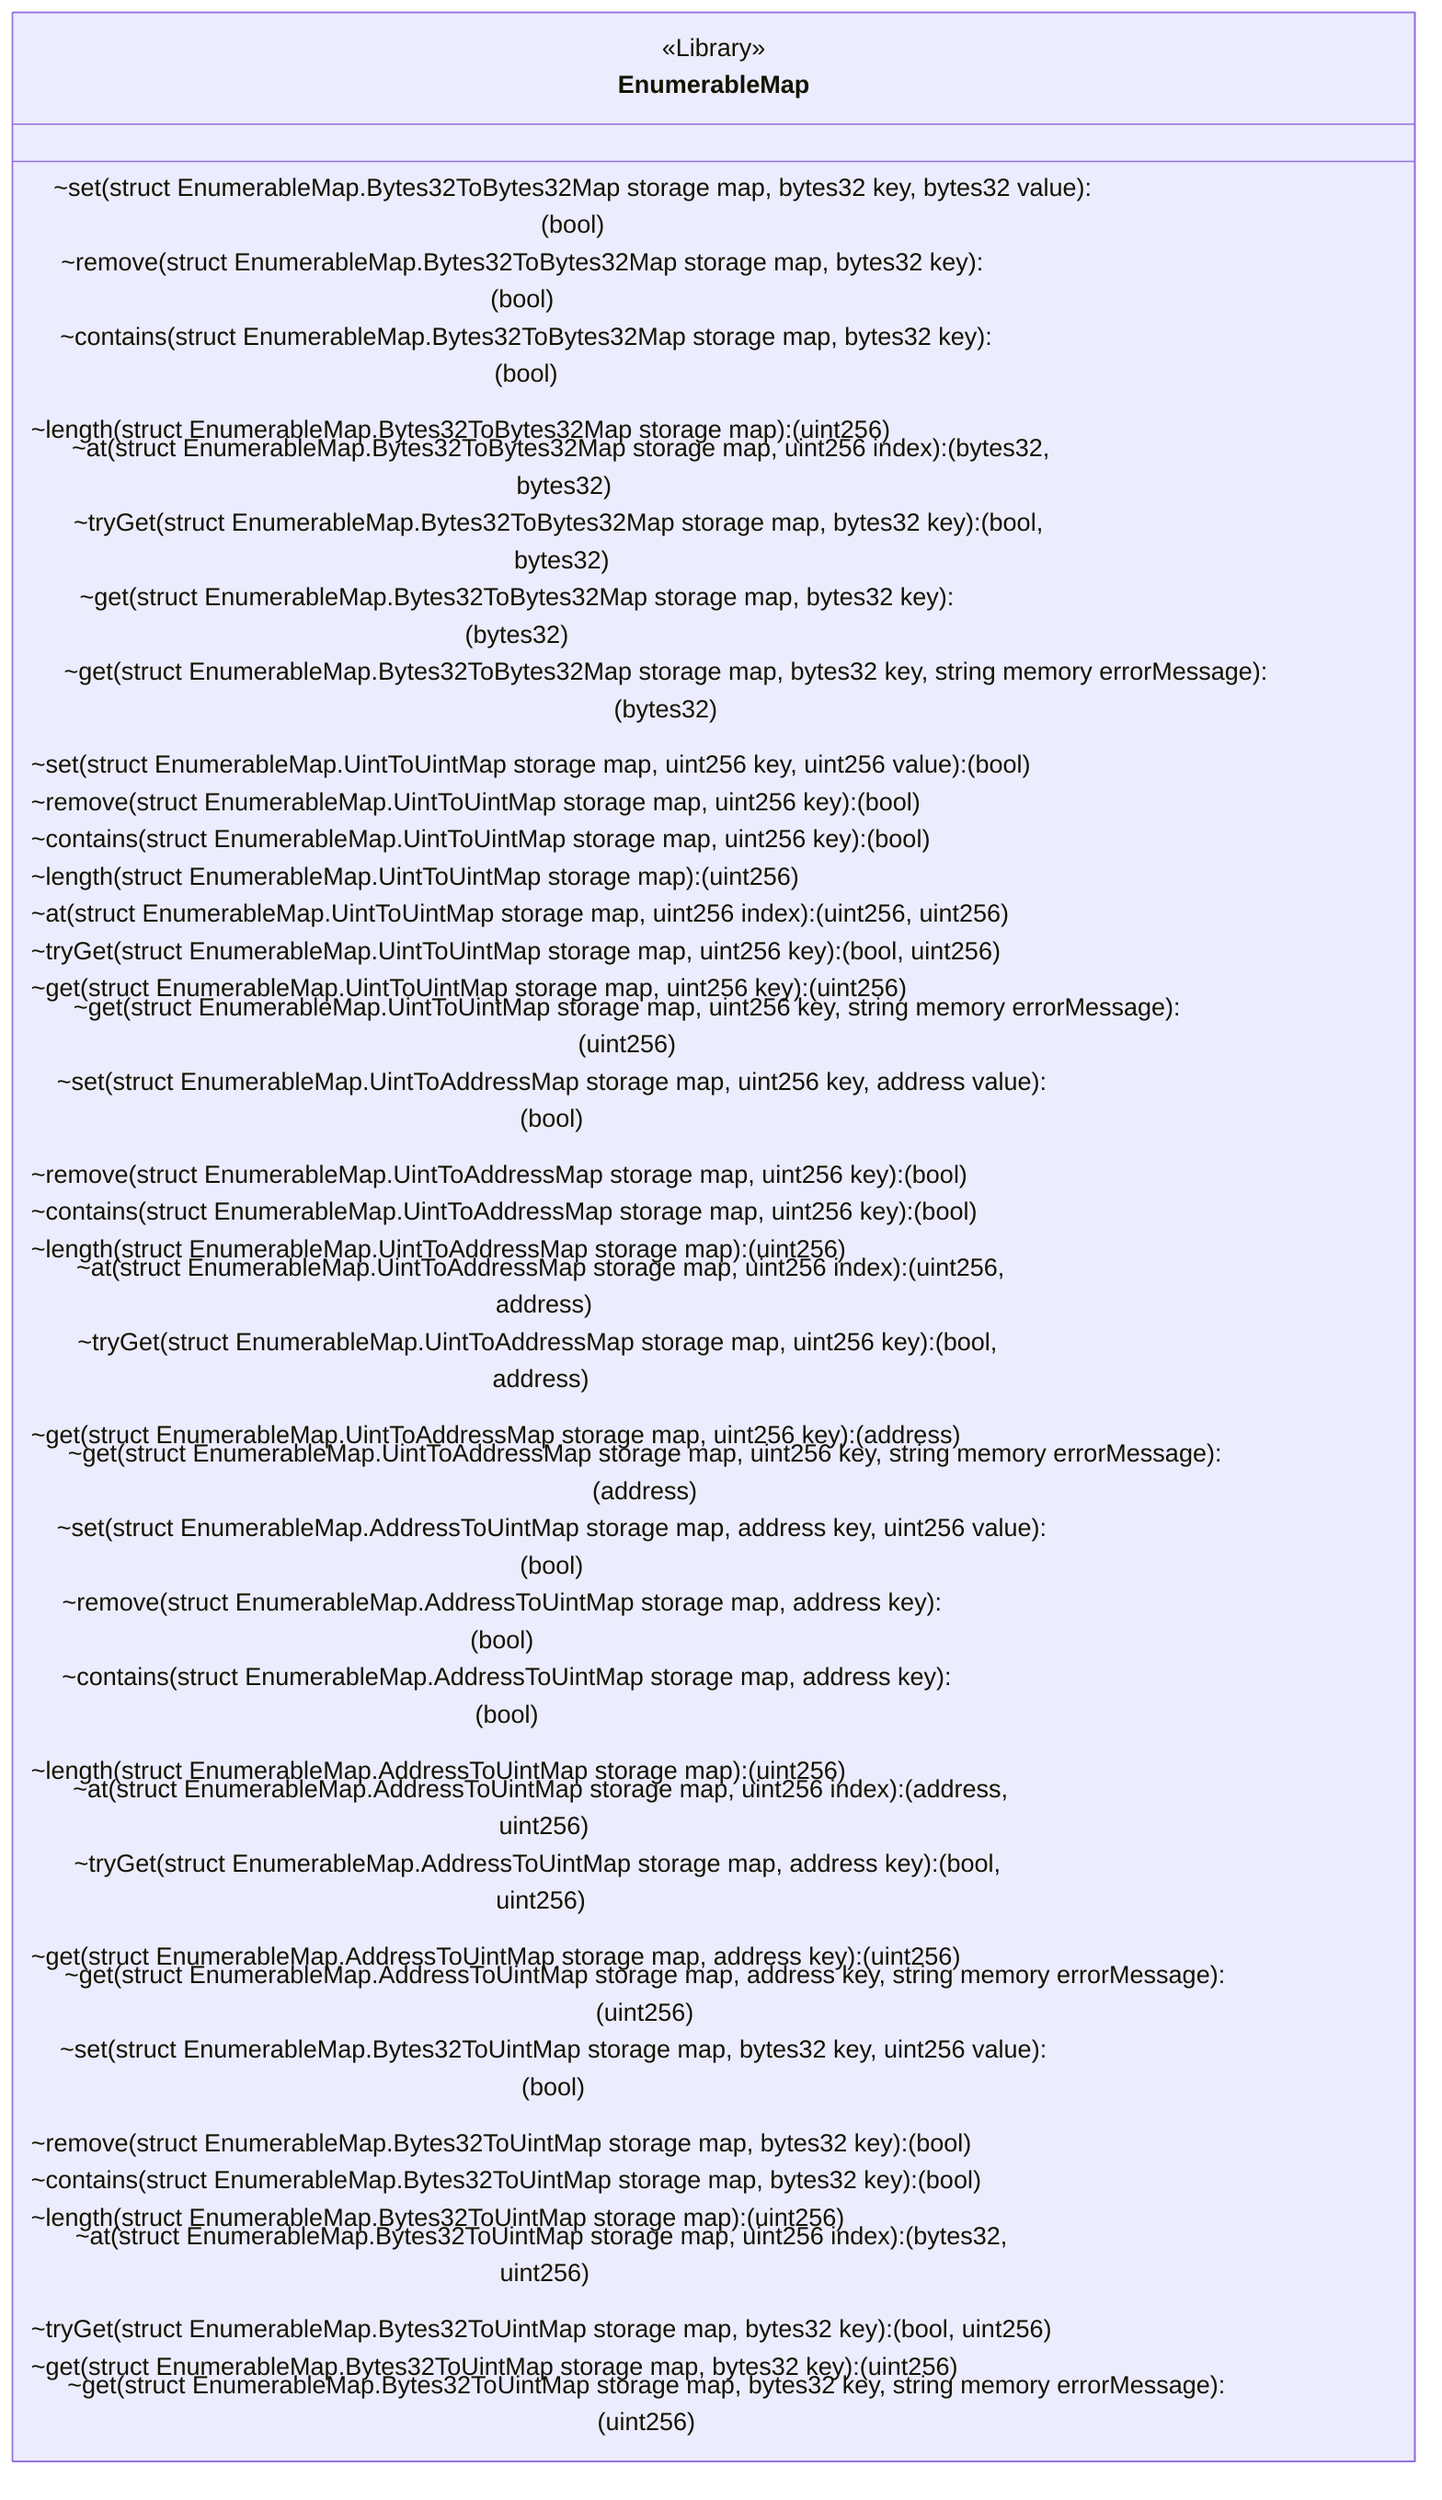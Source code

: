 classDiagram
  %% 1621:15801:0
  class EnumerableMap {
    <<Library>>
    ~set(struct EnumerableMap.Bytes32ToBytes32Map storage map, bytes32 key, bytes32 value): (bool)
    ~remove(struct EnumerableMap.Bytes32ToBytes32Map storage map, bytes32 key): (bool)
    ~contains(struct EnumerableMap.Bytes32ToBytes32Map storage map, bytes32 key): (bool)
    ~length(struct EnumerableMap.Bytes32ToBytes32Map storage map): (uint256)
    ~at(struct EnumerableMap.Bytes32ToBytes32Map storage map, uint256 index): (bytes32, bytes32)
    ~tryGet(struct EnumerableMap.Bytes32ToBytes32Map storage map, bytes32 key): (bool, bytes32)
    ~get(struct EnumerableMap.Bytes32ToBytes32Map storage map, bytes32 key): (bytes32)
    ~get(struct EnumerableMap.Bytes32ToBytes32Map storage map, bytes32 key, string memory errorMessage): (bytes32)
    ~set(struct EnumerableMap.UintToUintMap storage map, uint256 key, uint256 value): (bool)
    ~remove(struct EnumerableMap.UintToUintMap storage map, uint256 key): (bool)
    ~contains(struct EnumerableMap.UintToUintMap storage map, uint256 key): (bool)
    ~length(struct EnumerableMap.UintToUintMap storage map): (uint256)
    ~at(struct EnumerableMap.UintToUintMap storage map, uint256 index): (uint256, uint256)
    ~tryGet(struct EnumerableMap.UintToUintMap storage map, uint256 key): (bool, uint256)
    ~get(struct EnumerableMap.UintToUintMap storage map, uint256 key): (uint256)
    ~get(struct EnumerableMap.UintToUintMap storage map, uint256 key, string memory errorMessage): (uint256)
    ~set(struct EnumerableMap.UintToAddressMap storage map, uint256 key, address value): (bool)
    ~remove(struct EnumerableMap.UintToAddressMap storage map, uint256 key): (bool)
    ~contains(struct EnumerableMap.UintToAddressMap storage map, uint256 key): (bool)
    ~length(struct EnumerableMap.UintToAddressMap storage map): (uint256)
    ~at(struct EnumerableMap.UintToAddressMap storage map, uint256 index): (uint256, address)
    ~tryGet(struct EnumerableMap.UintToAddressMap storage map, uint256 key): (bool, address)
    ~get(struct EnumerableMap.UintToAddressMap storage map, uint256 key): (address)
    ~get(struct EnumerableMap.UintToAddressMap storage map, uint256 key, string memory errorMessage): (address)
    ~set(struct EnumerableMap.AddressToUintMap storage map, address key, uint256 value): (bool)
    ~remove(struct EnumerableMap.AddressToUintMap storage map, address key): (bool)
    ~contains(struct EnumerableMap.AddressToUintMap storage map, address key): (bool)
    ~length(struct EnumerableMap.AddressToUintMap storage map): (uint256)
    ~at(struct EnumerableMap.AddressToUintMap storage map, uint256 index): (address, uint256)
    ~tryGet(struct EnumerableMap.AddressToUintMap storage map, address key): (bool, uint256)
    ~get(struct EnumerableMap.AddressToUintMap storage map, address key): (uint256)
    ~get(struct EnumerableMap.AddressToUintMap storage map, address key, string memory errorMessage): (uint256)
    ~set(struct EnumerableMap.Bytes32ToUintMap storage map, bytes32 key, uint256 value): (bool)
    ~remove(struct EnumerableMap.Bytes32ToUintMap storage map, bytes32 key): (bool)
    ~contains(struct EnumerableMap.Bytes32ToUintMap storage map, bytes32 key): (bool)
    ~length(struct EnumerableMap.Bytes32ToUintMap storage map): (uint256)
    ~at(struct EnumerableMap.Bytes32ToUintMap storage map, uint256 index): (bytes32, uint256)
    ~tryGet(struct EnumerableMap.Bytes32ToUintMap storage map, bytes32 key): (bool, uint256)
    ~get(struct EnumerableMap.Bytes32ToUintMap storage map, bytes32 key): (uint256)
    ~get(struct EnumerableMap.Bytes32ToUintMap storage map, bytes32 key, string memory errorMessage): (uint256)
  }